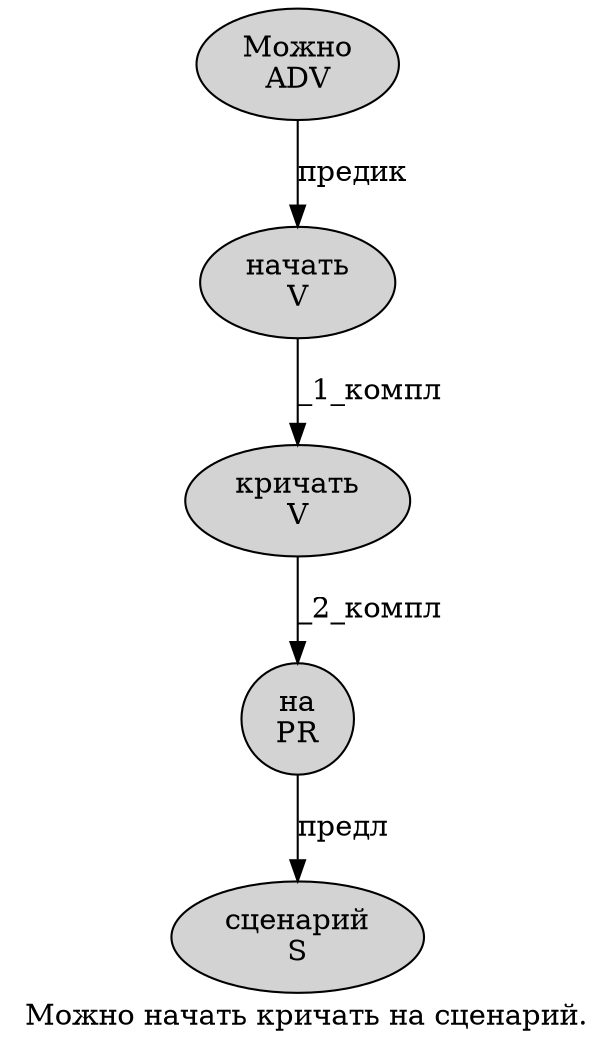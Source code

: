 digraph SENTENCE_4680 {
	graph [label="Можно начать кричать на сценарий."]
	node [style=filled]
		0 [label="Можно
ADV" color="" fillcolor=lightgray penwidth=1 shape=ellipse]
		1 [label="начать
V" color="" fillcolor=lightgray penwidth=1 shape=ellipse]
		2 [label="кричать
V" color="" fillcolor=lightgray penwidth=1 shape=ellipse]
		3 [label="на
PR" color="" fillcolor=lightgray penwidth=1 shape=ellipse]
		4 [label="сценарий
S" color="" fillcolor=lightgray penwidth=1 shape=ellipse]
			3 -> 4 [label="предл"]
			0 -> 1 [label="предик"]
			2 -> 3 [label="_2_компл"]
			1 -> 2 [label="_1_компл"]
}